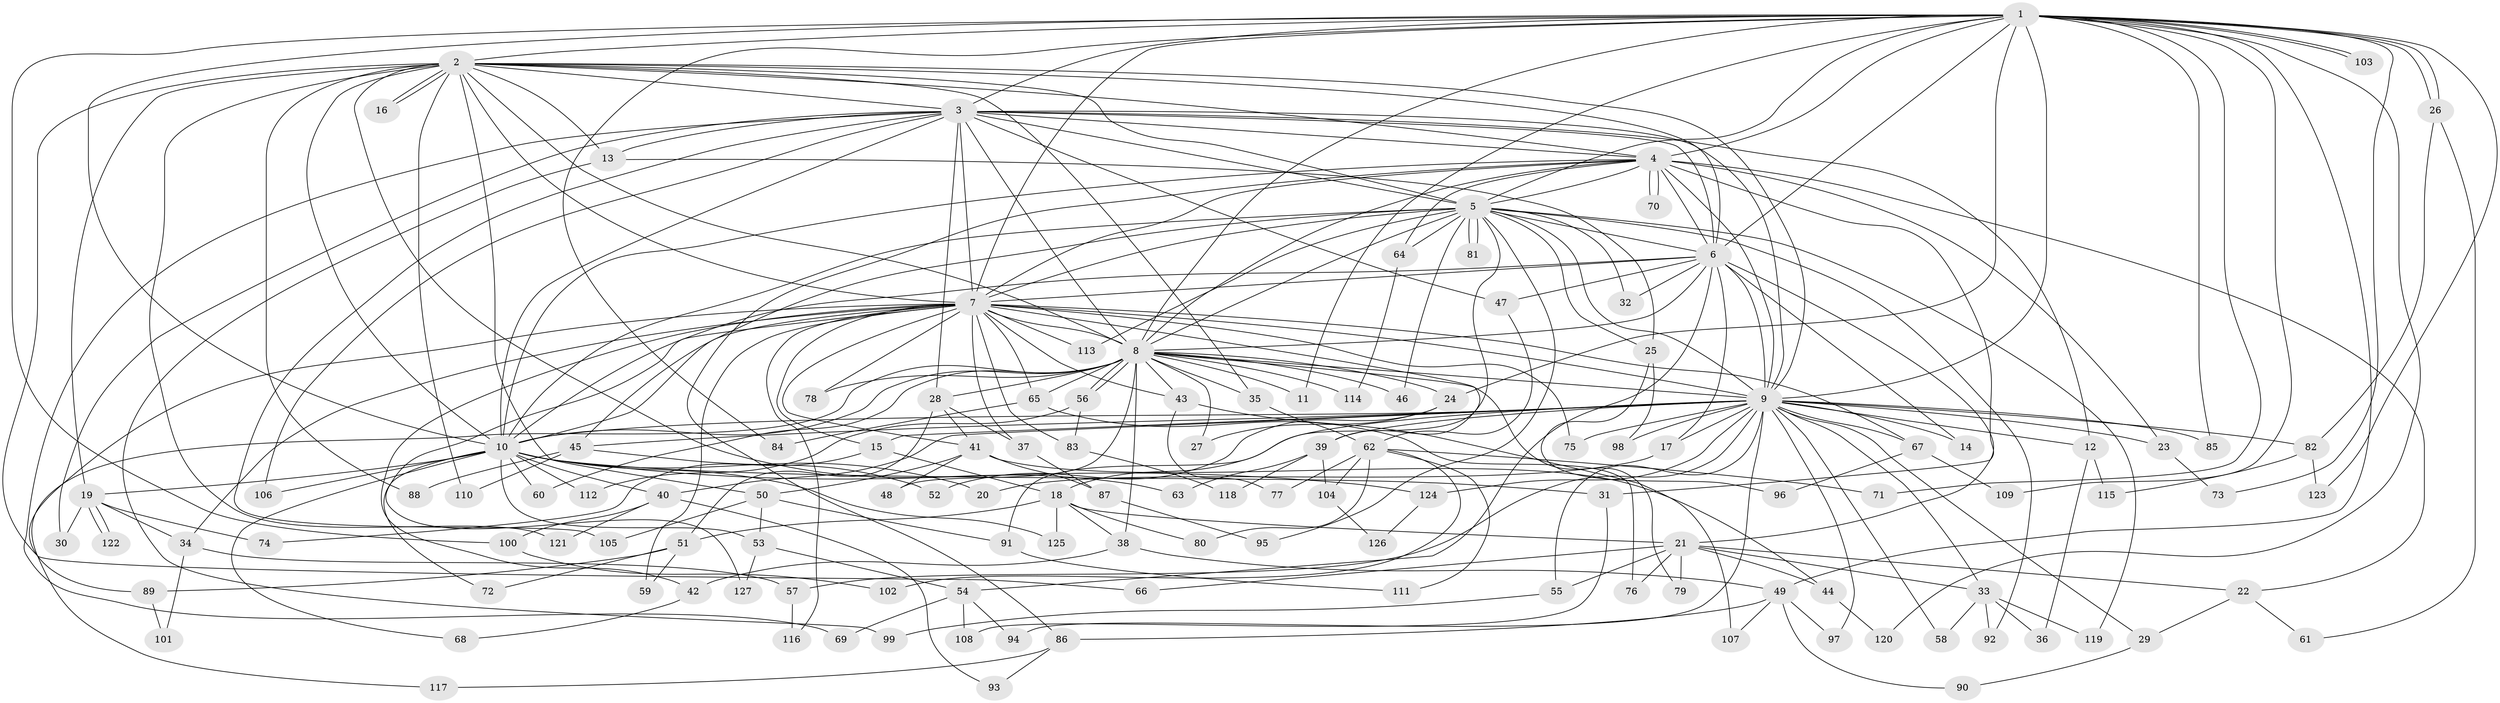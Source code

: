 // Generated by graph-tools (version 1.1) at 2025/14/03/09/25 04:14:14]
// undirected, 127 vertices, 279 edges
graph export_dot {
graph [start="1"]
  node [color=gray90,style=filled];
  1;
  2;
  3;
  4;
  5;
  6;
  7;
  8;
  9;
  10;
  11;
  12;
  13;
  14;
  15;
  16;
  17;
  18;
  19;
  20;
  21;
  22;
  23;
  24;
  25;
  26;
  27;
  28;
  29;
  30;
  31;
  32;
  33;
  34;
  35;
  36;
  37;
  38;
  39;
  40;
  41;
  42;
  43;
  44;
  45;
  46;
  47;
  48;
  49;
  50;
  51;
  52;
  53;
  54;
  55;
  56;
  57;
  58;
  59;
  60;
  61;
  62;
  63;
  64;
  65;
  66;
  67;
  68;
  69;
  70;
  71;
  72;
  73;
  74;
  75;
  76;
  77;
  78;
  79;
  80;
  81;
  82;
  83;
  84;
  85;
  86;
  87;
  88;
  89;
  90;
  91;
  92;
  93;
  94;
  95;
  96;
  97;
  98;
  99;
  100;
  101;
  102;
  103;
  104;
  105;
  106;
  107;
  108;
  109;
  110;
  111;
  112;
  113;
  114;
  115;
  116;
  117;
  118;
  119;
  120;
  121;
  122;
  123;
  124;
  125;
  126;
  127;
  1 -- 2;
  1 -- 3;
  1 -- 4;
  1 -- 5;
  1 -- 6;
  1 -- 7;
  1 -- 8;
  1 -- 9;
  1 -- 10;
  1 -- 11;
  1 -- 24;
  1 -- 26;
  1 -- 26;
  1 -- 49;
  1 -- 71;
  1 -- 73;
  1 -- 84;
  1 -- 85;
  1 -- 100;
  1 -- 103;
  1 -- 103;
  1 -- 109;
  1 -- 120;
  1 -- 123;
  2 -- 3;
  2 -- 4;
  2 -- 5;
  2 -- 6;
  2 -- 7;
  2 -- 8;
  2 -- 9;
  2 -- 10;
  2 -- 13;
  2 -- 16;
  2 -- 16;
  2 -- 19;
  2 -- 35;
  2 -- 50;
  2 -- 63;
  2 -- 66;
  2 -- 88;
  2 -- 110;
  2 -- 121;
  3 -- 4;
  3 -- 5;
  3 -- 6;
  3 -- 7;
  3 -- 8;
  3 -- 9;
  3 -- 10;
  3 -- 12;
  3 -- 13;
  3 -- 28;
  3 -- 30;
  3 -- 47;
  3 -- 69;
  3 -- 105;
  3 -- 106;
  4 -- 5;
  4 -- 6;
  4 -- 7;
  4 -- 8;
  4 -- 9;
  4 -- 10;
  4 -- 22;
  4 -- 23;
  4 -- 31;
  4 -- 64;
  4 -- 70;
  4 -- 70;
  4 -- 86;
  5 -- 6;
  5 -- 7;
  5 -- 8;
  5 -- 9;
  5 -- 10;
  5 -- 18;
  5 -- 25;
  5 -- 32;
  5 -- 45;
  5 -- 46;
  5 -- 64;
  5 -- 81;
  5 -- 81;
  5 -- 92;
  5 -- 95;
  5 -- 113;
  5 -- 119;
  6 -- 7;
  6 -- 8;
  6 -- 9;
  6 -- 10;
  6 -- 14;
  6 -- 17;
  6 -- 21;
  6 -- 32;
  6 -- 47;
  6 -- 54;
  7 -- 8;
  7 -- 9;
  7 -- 10;
  7 -- 15;
  7 -- 34;
  7 -- 37;
  7 -- 39;
  7 -- 41;
  7 -- 42;
  7 -- 43;
  7 -- 59;
  7 -- 65;
  7 -- 67;
  7 -- 75;
  7 -- 78;
  7 -- 83;
  7 -- 89;
  7 -- 113;
  7 -- 116;
  7 -- 127;
  8 -- 9;
  8 -- 10;
  8 -- 11;
  8 -- 24;
  8 -- 27;
  8 -- 28;
  8 -- 35;
  8 -- 38;
  8 -- 43;
  8 -- 46;
  8 -- 48;
  8 -- 56;
  8 -- 56;
  8 -- 60;
  8 -- 65;
  8 -- 78;
  8 -- 79;
  8 -- 114;
  8 -- 117;
  9 -- 10;
  9 -- 12;
  9 -- 14;
  9 -- 15;
  9 -- 17;
  9 -- 23;
  9 -- 29;
  9 -- 33;
  9 -- 39;
  9 -- 40;
  9 -- 45;
  9 -- 55;
  9 -- 57;
  9 -- 58;
  9 -- 67;
  9 -- 75;
  9 -- 82;
  9 -- 85;
  9 -- 91;
  9 -- 94;
  9 -- 97;
  9 -- 98;
  9 -- 124;
  10 -- 19;
  10 -- 20;
  10 -- 31;
  10 -- 40;
  10 -- 53;
  10 -- 60;
  10 -- 68;
  10 -- 72;
  10 -- 106;
  10 -- 112;
  10 -- 124;
  10 -- 125;
  12 -- 36;
  12 -- 115;
  13 -- 25;
  13 -- 99;
  15 -- 18;
  15 -- 74;
  17 -- 20;
  18 -- 21;
  18 -- 38;
  18 -- 51;
  18 -- 80;
  18 -- 125;
  19 -- 30;
  19 -- 34;
  19 -- 74;
  19 -- 122;
  19 -- 122;
  21 -- 22;
  21 -- 33;
  21 -- 44;
  21 -- 55;
  21 -- 66;
  21 -- 76;
  21 -- 79;
  22 -- 29;
  22 -- 61;
  23 -- 73;
  24 -- 27;
  24 -- 52;
  25 -- 96;
  25 -- 98;
  26 -- 61;
  26 -- 82;
  28 -- 37;
  28 -- 41;
  28 -- 51;
  29 -- 90;
  31 -- 108;
  33 -- 36;
  33 -- 58;
  33 -- 92;
  33 -- 119;
  34 -- 57;
  34 -- 101;
  35 -- 62;
  37 -- 87;
  38 -- 42;
  38 -- 49;
  39 -- 63;
  39 -- 104;
  39 -- 118;
  40 -- 93;
  40 -- 100;
  40 -- 121;
  41 -- 44;
  41 -- 48;
  41 -- 50;
  41 -- 87;
  42 -- 68;
  43 -- 77;
  43 -- 107;
  44 -- 120;
  45 -- 52;
  45 -- 88;
  45 -- 110;
  47 -- 62;
  49 -- 86;
  49 -- 90;
  49 -- 97;
  49 -- 107;
  50 -- 53;
  50 -- 91;
  50 -- 105;
  51 -- 59;
  51 -- 72;
  51 -- 89;
  53 -- 54;
  53 -- 127;
  54 -- 69;
  54 -- 94;
  54 -- 108;
  55 -- 99;
  56 -- 83;
  56 -- 112;
  57 -- 116;
  62 -- 71;
  62 -- 77;
  62 -- 80;
  62 -- 102;
  62 -- 104;
  62 -- 111;
  64 -- 114;
  65 -- 76;
  65 -- 84;
  67 -- 96;
  67 -- 109;
  82 -- 115;
  82 -- 123;
  83 -- 118;
  86 -- 93;
  86 -- 117;
  87 -- 95;
  89 -- 101;
  91 -- 111;
  100 -- 102;
  104 -- 126;
  124 -- 126;
}
